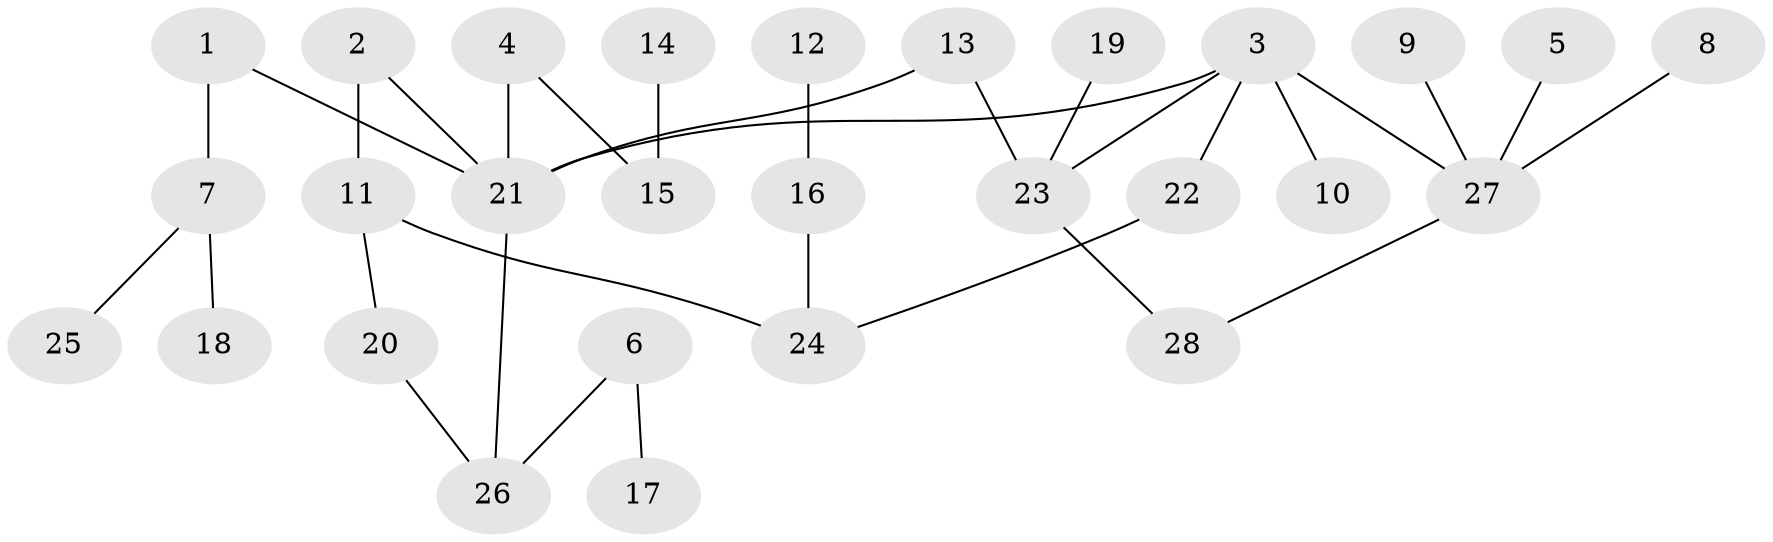 // original degree distribution, {7: 0.017857142857142856, 2: 0.26785714285714285, 5: 0.03571428571428571, 4: 0.07142857142857142, 6: 0.017857142857142856, 1: 0.44642857142857145, 3: 0.14285714285714285}
// Generated by graph-tools (version 1.1) at 2025/49/03/09/25 03:49:17]
// undirected, 28 vertices, 31 edges
graph export_dot {
graph [start="1"]
  node [color=gray90,style=filled];
  1;
  2;
  3;
  4;
  5;
  6;
  7;
  8;
  9;
  10;
  11;
  12;
  13;
  14;
  15;
  16;
  17;
  18;
  19;
  20;
  21;
  22;
  23;
  24;
  25;
  26;
  27;
  28;
  1 -- 7 [weight=1.0];
  1 -- 21 [weight=1.0];
  2 -- 11 [weight=1.0];
  2 -- 21 [weight=1.0];
  3 -- 10 [weight=1.0];
  3 -- 21 [weight=1.0];
  3 -- 22 [weight=1.0];
  3 -- 23 [weight=1.0];
  3 -- 27 [weight=1.0];
  4 -- 15 [weight=1.0];
  4 -- 21 [weight=1.0];
  5 -- 27 [weight=1.0];
  6 -- 17 [weight=1.0];
  6 -- 26 [weight=1.0];
  7 -- 18 [weight=1.0];
  7 -- 25 [weight=1.0];
  8 -- 27 [weight=1.0];
  9 -- 27 [weight=1.0];
  11 -- 20 [weight=1.0];
  11 -- 24 [weight=1.0];
  12 -- 16 [weight=1.0];
  13 -- 21 [weight=1.0];
  13 -- 23 [weight=1.0];
  14 -- 15 [weight=1.0];
  16 -- 24 [weight=1.0];
  19 -- 23 [weight=1.0];
  20 -- 26 [weight=1.0];
  21 -- 26 [weight=1.0];
  22 -- 24 [weight=1.0];
  23 -- 28 [weight=1.0];
  27 -- 28 [weight=1.0];
}
